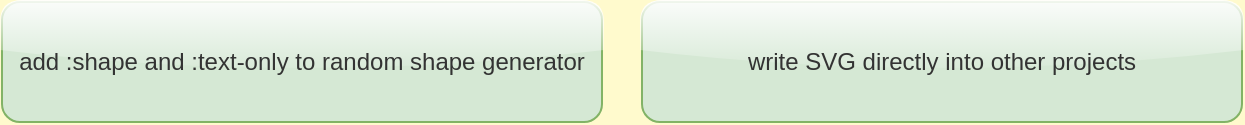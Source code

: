 <mxfile>
  <diagram id="btf" name="In progress">
    <mxGraphModel dx="0" dy="0" background="#FFFACD" grid="0" gridSize="10" guides="1" tooltips="1" connect="1" arrows="1" fold="1" page="1" pageScale="1" pageWidth="1169" pageHeight="827" math="0" shadow="0">
      <root>
        <mxCell id="btf-A"/>
        <mxCell id="btf-B" parent="btf-A"/>
        <mxCell id="btf-2" value="add :shape and :text-only to random shape generator" style="whiteSpace=wrap;html=1;rounded=1;glass=1;fillColor=#d5e8d4;strokeColor=#82b366;fontColor=#333333" vertex="1" parent="btf-B">
          <mxGeometry x="10" y="10" width="300" height="60" as="geometry"/>
        </mxCell>
        <mxCell id="btf-3" value="write SVG directly into other projects" style="whiteSpace=wrap;html=1;rounded=1;glass=1;fillColor=#d5e8d4;strokeColor=#82b366;fontColor=#333333" vertex="1" parent="btf-B">
          <mxGeometry x="330" y="10" width="300" height="60" as="geometry"/>
        </mxCell>
      </root>
    </mxGraphModel>
  </diagram>
  <diagram id="0JU" name="To Do">
    <mxGraphModel dx="0" dy="0" background="#FFFACD" grid="0" gridSize="10" guides="1" tooltips="1" connect="1" arrows="1" fold="1" page="1" pageScale="1" pageWidth="1169" pageHeight="827" math="0" shadow="0">
      <root>
        <mxCell id="0JU-A"/>
        <mxCell id="0JU-B" parent="0JU-A"/>
        <mxCell id="0JU-2" value="First level child nodes need to hang of node 1" style="whiteSpace=wrap;html=1;rounded=1;glass=1;fillColor=#dae8fc;strokeColor=#6c8ebf;fontColor=#333333" vertex="1" parent="0JU-B">
          <mxGeometry x="10" y="10" width="300" height="60" as="geometry"/>
        </mxCell>
        <mxCell id="0JU-3" value="Add page background to theme, use it whenever the theme is set at a diagram/page level" style="whiteSpace=wrap;html=1;rounded=1;glass=1;fillColor=#dae8fc;strokeColor=#6c8ebf;fontColor=#333333" vertex="1" parent="0JU-B">
          <mxGeometry x="330" y="10" width="300" height="60" as="geometry"/>
        </mxCell>
        <mxCell id="0JU-4" value="Nodes need to support child nodes" style="whiteSpace=wrap;html=1;rounded=1;glass=1;fillColor=#dae8fc;strokeColor=#6c8ebf;fontColor=#333333" vertex="1" parent="0JU-B">
          <mxGeometry x="650" y="10" width="300" height="60" as="geometry"/>
        </mxCell>
        <mxCell id="0JU-5" value="Grid layout does no position itself in relation to the last element" style="whiteSpace=wrap;html=1;rounded=1;glass=1;fillColor=#dae8fc;strokeColor=#6c8ebf;fontColor=#333333" vertex="1" parent="0JU-B">
          <mxGeometry x="10" y="90" width="300" height="60" as="geometry"/>
        </mxCell>
        <mxCell id="0JU-6" value="Dynamic sized shapes that expand to the size of their text" style="whiteSpace=wrap;html=1;rounded=1;glass=1;fillColor=#dae8fc;strokeColor=#6c8ebf;fontColor=#333333" vertex="1" parent="0JU-B">
          <mxGeometry x="330" y="90" width="300" height="60" as="geometry"/>
        </mxCell>
        <mxCell id="0JU-7" value="Control of text padding left, right, top and bottom" style="whiteSpace=wrap;html=1;rounded=1;glass=1;fillColor=#dae8fc;strokeColor=#6c8ebf;fontColor=#333333" vertex="1" parent="0JU-B">
          <mxGeometry x="650" y="90" width="300" height="60" as="geometry"/>
        </mxCell>
        <mxCell id="0JU-8" value="Improve the theme control over text-only shapes" style="whiteSpace=wrap;html=1;rounded=1;glass=1;fillColor=#dae8fc;strokeColor=#6c8ebf;fontColor=#333333" vertex="1" parent="0JU-B">
          <mxGeometry x="10" y="170" width="300" height="60" as="geometry"/>
        </mxCell>
        <mxCell id="0JU-9" value="x,y settings do not work for shapes within a grid layout" style="whiteSpace=wrap;html=1;rounded=1;glass=1;fillColor=#dae8fc;strokeColor=#6c8ebf;fontColor=#333333" vertex="1" parent="0JU-B">
          <mxGeometry x="330" y="170" width="300" height="60" as="geometry"/>
        </mxCell>
        <mxCell id="0JU-10" value="background color does not work from the diagram object" style="whiteSpace=wrap;html=1;rounded=1;glass=1;fillColor=#dae8fc;strokeColor=#6c8ebf;fontColor=#333333" vertex="1" parent="0JU-B">
          <mxGeometry x="650" y="170" width="300" height="60" as="geometry"/>
        </mxCell>
        <mxCell id="0JU-11" value="settings style attributes need to de-duplicate" style="whiteSpace=wrap;html=1;rounded=1;glass=1;fillColor=#dae8fc;strokeColor=#6c8ebf;fontColor=#333333" vertex="1" parent="0JU-B">
          <mxGeometry x="10" y="250" width="300" height="60" as="geometry"/>
        </mxCell>
        <mxCell id="0JU-12" value="need to setup new project plans" style="whiteSpace=wrap;html=1;rounded=1;glass=1;fillColor=#dae8fc;strokeColor=#6c8ebf;fontColor=#333333" vertex="1" parent="0JU-B">
          <mxGeometry x="330" y="250" width="300" height="60" as="geometry"/>
        </mxCell>
        <mxCell id="0JU-13" value="write SVG directly into other projects" style="whiteSpace=wrap;html=1;rounded=1;glass=1;fillColor=#dae8fc;strokeColor=#6c8ebf;fontColor=#333333" vertex="1" parent="0JU-B">
          <mxGeometry x="650" y="250" width="300" height="60" as="geometry"/>
        </mxCell>
        <mxCell id="0JU-14" value="page layout so that you drop elements on and they are positioned correctly, e.g centered, left, right, etc, maybe a grid layout with a wrap of 1 and a width of the page is sufficient" style="whiteSpace=wrap;html=1;rounded=1;glass=1;fillColor=#dae8fc;strokeColor=#6c8ebf;fontColor=#333333" vertex="1" parent="0JU-B">
          <mxGeometry x="10" y="330" width="300" height="60" as="geometry"/>
        </mxCell>
      </root>
    </mxGraphModel>
  </diagram>
  <diagram id="e1D" name="Done">
    <mxGraphModel dx="0" dy="0" background="#FFFACD" grid="0" gridSize="10" guides="1" tooltips="1" connect="1" arrows="1" fold="1" page="1" pageScale="1" pageWidth="1169" pageHeight="827" math="0" shadow="0">
      <root>
        <mxCell id="e1D-A"/>
        <mxCell id="e1D-B" parent="e1D-A"/>
        <mxCell id="e1D-2" value="add sample diagram for the github readme file" style="whiteSpace=wrap;html=1;rounded=1;glass=1;fillColor=#f8cecc;strokeColor=#b85450;fontColor=#333333" vertex="1" parent="e1D-B">
          <mxGeometry x="10" y="10" width="300" height="60" as="geometry"/>
        </mxCell>
        <mxCell id="e1D-3" value="write samples into docs folder and display in readme" style="whiteSpace=wrap;html=1;rounded=1;glass=1;fillColor=#f8cecc;strokeColor=#b85450;fontColor=#333333" vertex="1" parent="e1D-B">
          <mxGeometry x="330" y="10" width="300" height="60" as="geometry"/>
        </mxCell>
        <mxCell id="e1D-4" value="add export as .PNG, needs to take a page number as the PNG will not support multiple pages" style="whiteSpace=wrap;html=1;rounded=1;glass=1;fillColor=#f8cecc;strokeColor=#b85450;fontColor=#333333" vertex="1" parent="e1D-B">
          <mxGeometry x="650" y="10" width="300" height="60" as="geometry"/>
        </mxCell>
        <mxCell id="e1D-5" value="add export as .SVG, needs to take a page number as the SVG will not support multiple pages" style="whiteSpace=wrap;html=1;rounded=1;glass=1;fillColor=#f8cecc;strokeColor=#b85450;fontColor=#333333" vertex="1" parent="e1D-B">
          <mxGeometry x="10" y="90" width="300" height="60" as="geometry"/>
        </mxCell>
        <mxCell id="e1D-6" value="add save as .drawio" style="whiteSpace=wrap;html=1;rounded=1;glass=1;fillColor=#f8cecc;strokeColor=#b85450;fontColor=#333333" vertex="1" parent="e1D-B">
          <mxGeometry x="330" y="90" width="300" height="60" as="geometry"/>
        </mxCell>
      </root>
    </mxGraphModel>
  </diagram>
</mxfile>